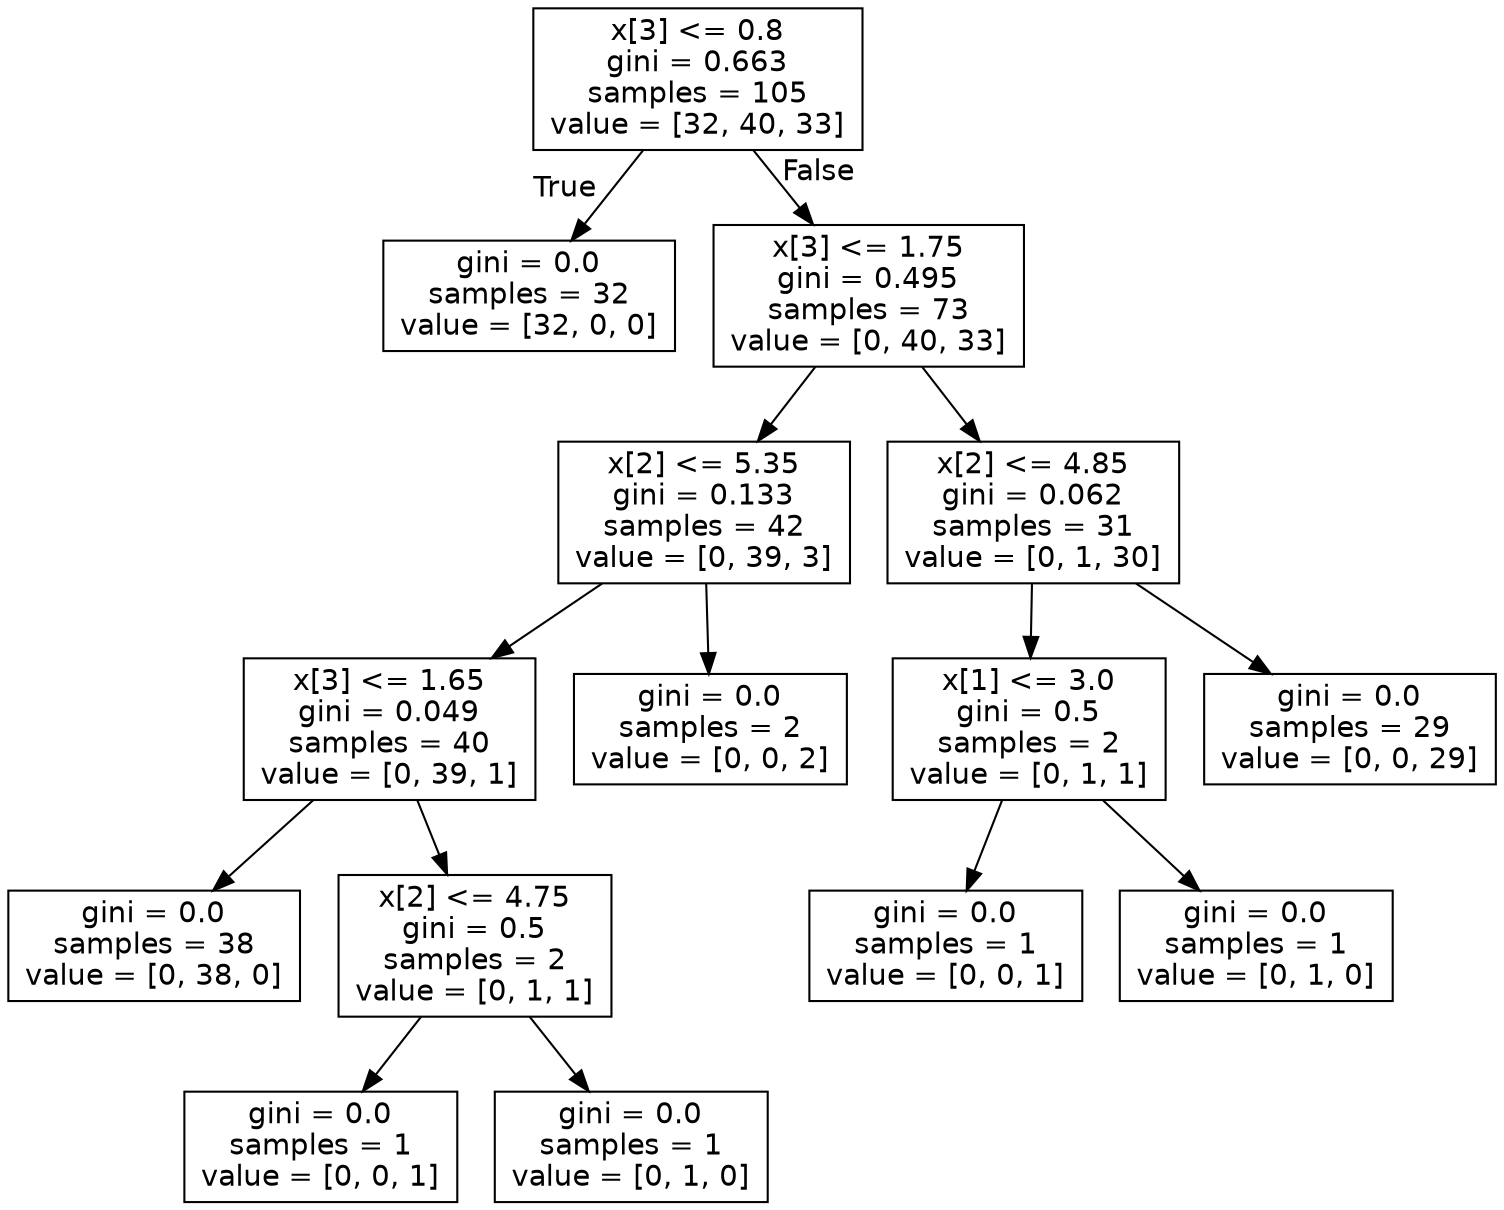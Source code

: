 digraph Tree {
node [shape=box, fontname="helvetica"] ;
edge [fontname="helvetica"] ;
0 [label="x[3] <= 0.8\ngini = 0.663\nsamples = 105\nvalue = [32, 40, 33]"] ;
1 [label="gini = 0.0\nsamples = 32\nvalue = [32, 0, 0]"] ;
0 -> 1 [labeldistance=2.5, labelangle=45, headlabel="True"] ;
2 [label="x[3] <= 1.75\ngini = 0.495\nsamples = 73\nvalue = [0, 40, 33]"] ;
0 -> 2 [labeldistance=2.5, labelangle=-45, headlabel="False"] ;
3 [label="x[2] <= 5.35\ngini = 0.133\nsamples = 42\nvalue = [0, 39, 3]"] ;
2 -> 3 ;
4 [label="x[3] <= 1.65\ngini = 0.049\nsamples = 40\nvalue = [0, 39, 1]"] ;
3 -> 4 ;
5 [label="gini = 0.0\nsamples = 38\nvalue = [0, 38, 0]"] ;
4 -> 5 ;
6 [label="x[2] <= 4.75\ngini = 0.5\nsamples = 2\nvalue = [0, 1, 1]"] ;
4 -> 6 ;
7 [label="gini = 0.0\nsamples = 1\nvalue = [0, 0, 1]"] ;
6 -> 7 ;
8 [label="gini = 0.0\nsamples = 1\nvalue = [0, 1, 0]"] ;
6 -> 8 ;
9 [label="gini = 0.0\nsamples = 2\nvalue = [0, 0, 2]"] ;
3 -> 9 ;
10 [label="x[2] <= 4.85\ngini = 0.062\nsamples = 31\nvalue = [0, 1, 30]"] ;
2 -> 10 ;
11 [label="x[1] <= 3.0\ngini = 0.5\nsamples = 2\nvalue = [0, 1, 1]"] ;
10 -> 11 ;
12 [label="gini = 0.0\nsamples = 1\nvalue = [0, 0, 1]"] ;
11 -> 12 ;
13 [label="gini = 0.0\nsamples = 1\nvalue = [0, 1, 0]"] ;
11 -> 13 ;
14 [label="gini = 0.0\nsamples = 29\nvalue = [0, 0, 29]"] ;
10 -> 14 ;
}